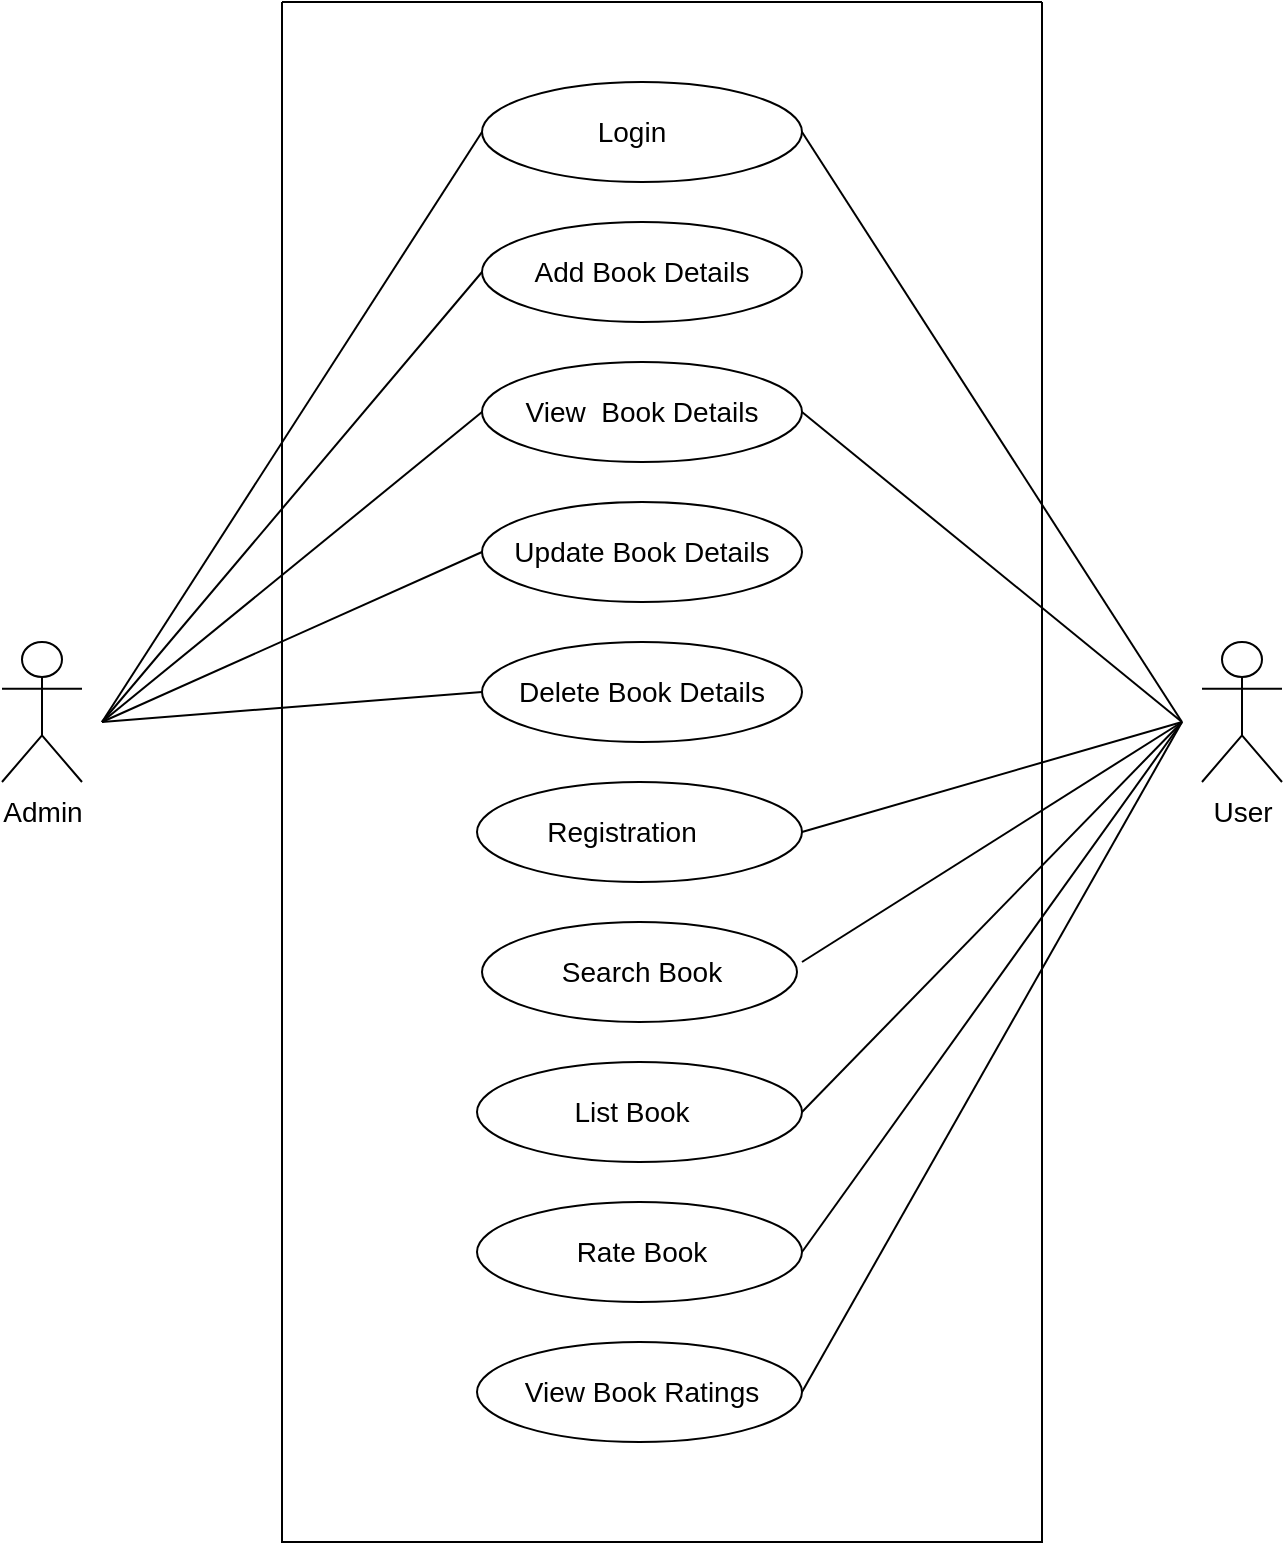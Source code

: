 <mxfile version="21.2.8" type="device">
  <diagram name="Page-1" id="KBkHB3DkIE4XC6OHQrXk">
    <mxGraphModel dx="780" dy="1604" grid="1" gridSize="10" guides="1" tooltips="1" connect="1" arrows="1" fold="1" page="1" pageScale="1" pageWidth="850" pageHeight="1100" math="0" shadow="0">
      <root>
        <mxCell id="0" />
        <mxCell id="1" parent="0" />
        <mxCell id="Ya70JgW7Q9rui5qCdIvf-1" value="" style="ellipse;whiteSpace=wrap;html=1;" vertex="1" parent="1">
          <mxGeometry x="320" y="150" width="160" height="50" as="geometry" />
        </mxCell>
        <mxCell id="Ya70JgW7Q9rui5qCdIvf-4" value="" style="ellipse;whiteSpace=wrap;html=1;" vertex="1" parent="1">
          <mxGeometry x="320" y="220" width="160" height="50" as="geometry" />
        </mxCell>
        <mxCell id="Ya70JgW7Q9rui5qCdIvf-5" value="" style="ellipse;whiteSpace=wrap;html=1;" vertex="1" parent="1">
          <mxGeometry x="320" y="80" width="160" height="50" as="geometry" />
        </mxCell>
        <mxCell id="Ya70JgW7Q9rui5qCdIvf-6" value="" style="ellipse;whiteSpace=wrap;html=1;" vertex="1" parent="1">
          <mxGeometry x="320" y="290" width="160" height="50" as="geometry" />
        </mxCell>
        <mxCell id="Ya70JgW7Q9rui5qCdIvf-7" value="" style="ellipse;whiteSpace=wrap;html=1;" vertex="1" parent="1">
          <mxGeometry x="317.5" y="360" width="162.5" height="50" as="geometry" />
        </mxCell>
        <mxCell id="Ya70JgW7Q9rui5qCdIvf-8" value="" style="ellipse;whiteSpace=wrap;html=1;" vertex="1" parent="1">
          <mxGeometry x="320" y="430" width="157.5" height="50" as="geometry" />
        </mxCell>
        <mxCell id="Ya70JgW7Q9rui5qCdIvf-9" value="" style="ellipse;whiteSpace=wrap;html=1;" vertex="1" parent="1">
          <mxGeometry x="317.5" y="500" width="162.5" height="50" as="geometry" />
        </mxCell>
        <mxCell id="Ya70JgW7Q9rui5qCdIvf-10" value="" style="ellipse;whiteSpace=wrap;html=1;" vertex="1" parent="1">
          <mxGeometry x="317.5" y="570" width="162.5" height="50" as="geometry" />
        </mxCell>
        <mxCell id="Ya70JgW7Q9rui5qCdIvf-11" value="&lt;font style=&quot;font-size: 14px;&quot;&gt;Add Book Details&lt;/font&gt;" style="text;html=1;strokeColor=none;fillColor=none;align=center;verticalAlign=middle;whiteSpace=wrap;rounded=0;" vertex="1" parent="1">
          <mxGeometry x="340" y="90" width="120" height="30" as="geometry" />
        </mxCell>
        <mxCell id="Ya70JgW7Q9rui5qCdIvf-12" value="&lt;font style=&quot;font-size: 14px;&quot;&gt;Update Book Details&lt;/font&gt;" style="text;html=1;strokeColor=none;fillColor=none;align=center;verticalAlign=middle;whiteSpace=wrap;rounded=0;" vertex="1" parent="1">
          <mxGeometry x="330" y="235" width="140" height="20" as="geometry" />
        </mxCell>
        <mxCell id="Ya70JgW7Q9rui5qCdIvf-13" value="&lt;font style=&quot;font-size: 14px;&quot;&gt;View&amp;nbsp; Book Details&lt;/font&gt;" style="text;html=1;strokeColor=none;fillColor=none;align=center;verticalAlign=middle;whiteSpace=wrap;rounded=0;" vertex="1" parent="1">
          <mxGeometry x="340" y="165" width="120" height="20" as="geometry" />
        </mxCell>
        <mxCell id="Ya70JgW7Q9rui5qCdIvf-14" value="&lt;font style=&quot;font-size: 14px;&quot;&gt;Search Book&lt;/font&gt;" style="text;html=1;strokeColor=none;fillColor=none;align=center;verticalAlign=middle;whiteSpace=wrap;rounded=0;" vertex="1" parent="1">
          <mxGeometry x="355" y="440" width="90" height="30" as="geometry" />
        </mxCell>
        <mxCell id="Ya70JgW7Q9rui5qCdIvf-16" value="&lt;font style=&quot;font-size: 14px;&quot;&gt;Delete Book Details&lt;/font&gt;" style="text;html=1;strokeColor=none;fillColor=none;align=center;verticalAlign=middle;whiteSpace=wrap;rounded=0;" vertex="1" parent="1">
          <mxGeometry x="330" y="300" width="140" height="30" as="geometry" />
        </mxCell>
        <mxCell id="Ya70JgW7Q9rui5qCdIvf-22" value="&lt;font style=&quot;font-size: 14px;&quot;&gt;Admin&lt;/font&gt;" style="shape=umlActor;verticalLabelPosition=bottom;verticalAlign=top;html=1;outlineConnect=0;" vertex="1" parent="1">
          <mxGeometry x="80" y="290" width="40" height="70" as="geometry" />
        </mxCell>
        <mxCell id="Ya70JgW7Q9rui5qCdIvf-23" value="&lt;font style=&quot;font-size: 14px;&quot;&gt;User&lt;/font&gt;" style="shape=umlActor;verticalLabelPosition=bottom;verticalAlign=top;html=1;outlineConnect=0;" vertex="1" parent="1">
          <mxGeometry x="680" y="290" width="40" height="70" as="geometry" />
        </mxCell>
        <mxCell id="Ya70JgW7Q9rui5qCdIvf-25" value="" style="endArrow=none;html=1;rounded=0;entryX=0;entryY=0.5;entryDx=0;entryDy=0;" edge="1" parent="1" target="Ya70JgW7Q9rui5qCdIvf-5">
          <mxGeometry width="50" height="50" relative="1" as="geometry">
            <mxPoint x="130" y="330" as="sourcePoint" />
            <mxPoint x="180" y="280" as="targetPoint" />
          </mxGeometry>
        </mxCell>
        <mxCell id="Ya70JgW7Q9rui5qCdIvf-26" value="" style="endArrow=none;html=1;rounded=0;entryX=0;entryY=0.5;entryDx=0;entryDy=0;" edge="1" parent="1" target="Ya70JgW7Q9rui5qCdIvf-1">
          <mxGeometry width="50" height="50" relative="1" as="geometry">
            <mxPoint x="130" y="330" as="sourcePoint" />
            <mxPoint x="310" y="180" as="targetPoint" />
          </mxGeometry>
        </mxCell>
        <mxCell id="Ya70JgW7Q9rui5qCdIvf-27" value="" style="endArrow=none;html=1;rounded=0;entryX=0;entryY=0.5;entryDx=0;entryDy=0;" edge="1" parent="1" target="Ya70JgW7Q9rui5qCdIvf-4">
          <mxGeometry width="50" height="50" relative="1" as="geometry">
            <mxPoint x="130" y="330" as="sourcePoint" />
            <mxPoint x="330" y="185" as="targetPoint" />
          </mxGeometry>
        </mxCell>
        <mxCell id="Ya70JgW7Q9rui5qCdIvf-28" value="" style="endArrow=none;html=1;rounded=0;entryX=0;entryY=0.5;entryDx=0;entryDy=0;" edge="1" parent="1" target="Ya70JgW7Q9rui5qCdIvf-6">
          <mxGeometry width="50" height="50" relative="1" as="geometry">
            <mxPoint x="130" y="330" as="sourcePoint" />
            <mxPoint x="330" y="255" as="targetPoint" />
          </mxGeometry>
        </mxCell>
        <mxCell id="Ya70JgW7Q9rui5qCdIvf-29" value="" style="endArrow=none;html=1;rounded=0;exitX=1;exitY=0.5;exitDx=0;exitDy=0;" edge="1" parent="1" source="Ya70JgW7Q9rui5qCdIvf-1">
          <mxGeometry width="50" height="50" relative="1" as="geometry">
            <mxPoint x="640" y="380" as="sourcePoint" />
            <mxPoint x="670" y="330" as="targetPoint" />
          </mxGeometry>
        </mxCell>
        <mxCell id="Ya70JgW7Q9rui5qCdIvf-32" value="" style="endArrow=none;html=1;rounded=0;" edge="1" parent="1">
          <mxGeometry width="50" height="50" relative="1" as="geometry">
            <mxPoint x="480" y="450" as="sourcePoint" />
            <mxPoint x="670" y="330" as="targetPoint" />
          </mxGeometry>
        </mxCell>
        <mxCell id="Ya70JgW7Q9rui5qCdIvf-33" value="" style="endArrow=none;html=1;rounded=0;exitX=1;exitY=0.5;exitDx=0;exitDy=0;" edge="1" parent="1" source="Ya70JgW7Q9rui5qCdIvf-7">
          <mxGeometry width="50" height="50" relative="1" as="geometry">
            <mxPoint x="620" y="380" as="sourcePoint" />
            <mxPoint x="670" y="330" as="targetPoint" />
          </mxGeometry>
        </mxCell>
        <mxCell id="Ya70JgW7Q9rui5qCdIvf-34" value="" style="endArrow=none;html=1;rounded=0;exitX=1;exitY=0.5;exitDx=0;exitDy=0;" edge="1" parent="1" source="Ya70JgW7Q9rui5qCdIvf-9">
          <mxGeometry width="50" height="50" relative="1" as="geometry">
            <mxPoint x="620" y="380" as="sourcePoint" />
            <mxPoint x="670" y="330" as="targetPoint" />
          </mxGeometry>
        </mxCell>
        <mxCell id="Ya70JgW7Q9rui5qCdIvf-35" value="" style="endArrow=none;html=1;rounded=0;exitX=1;exitY=0.5;exitDx=0;exitDy=0;" edge="1" parent="1" source="Ya70JgW7Q9rui5qCdIvf-10">
          <mxGeometry width="50" height="50" relative="1" as="geometry">
            <mxPoint x="620" y="390" as="sourcePoint" />
            <mxPoint x="670" y="330" as="targetPoint" />
          </mxGeometry>
        </mxCell>
        <mxCell id="Ya70JgW7Q9rui5qCdIvf-43" value="" style="ellipse;whiteSpace=wrap;html=1;" vertex="1" parent="1">
          <mxGeometry x="320" y="10" width="160" height="50" as="geometry" />
        </mxCell>
        <mxCell id="Ya70JgW7Q9rui5qCdIvf-44" value="&lt;font style=&quot;font-size: 14px;&quot;&gt;Login&lt;/font&gt;" style="text;html=1;strokeColor=none;fillColor=none;align=center;verticalAlign=middle;whiteSpace=wrap;rounded=0;" vertex="1" parent="1">
          <mxGeometry x="365" y="20" width="60" height="30" as="geometry" />
        </mxCell>
        <mxCell id="Ya70JgW7Q9rui5qCdIvf-45" value="" style="endArrow=none;html=1;rounded=0;entryX=0;entryY=0.5;entryDx=0;entryDy=0;" edge="1" parent="1" target="Ya70JgW7Q9rui5qCdIvf-43">
          <mxGeometry width="50" height="50" relative="1" as="geometry">
            <mxPoint x="130" y="330" as="sourcePoint" />
            <mxPoint x="210" y="140" as="targetPoint" />
          </mxGeometry>
        </mxCell>
        <mxCell id="Ya70JgW7Q9rui5qCdIvf-46" value="" style="endArrow=none;html=1;rounded=0;exitX=1;exitY=0.5;exitDx=0;exitDy=0;" edge="1" parent="1" source="Ya70JgW7Q9rui5qCdIvf-43">
          <mxGeometry width="50" height="50" relative="1" as="geometry">
            <mxPoint x="600" y="200" as="sourcePoint" />
            <mxPoint x="670" y="330" as="targetPoint" />
          </mxGeometry>
        </mxCell>
        <mxCell id="Ya70JgW7Q9rui5qCdIvf-47" value="" style="swimlane;startSize=0;" vertex="1" parent="1">
          <mxGeometry x="220" y="-30" width="380" height="770" as="geometry" />
        </mxCell>
        <mxCell id="Ya70JgW7Q9rui5qCdIvf-48" value="" style="ellipse;whiteSpace=wrap;html=1;" vertex="1" parent="Ya70JgW7Q9rui5qCdIvf-47">
          <mxGeometry x="97.5" y="670" width="162.5" height="50" as="geometry" />
        </mxCell>
        <mxCell id="Ya70JgW7Q9rui5qCdIvf-50" value="&lt;font style=&quot;font-size: 14px;&quot;&gt;View Book Ratings&lt;/font&gt;" style="text;html=1;strokeColor=none;fillColor=none;align=center;verticalAlign=middle;whiteSpace=wrap;rounded=0;" vertex="1" parent="Ya70JgW7Q9rui5qCdIvf-47">
          <mxGeometry x="120" y="680" width="120" height="30" as="geometry" />
        </mxCell>
        <mxCell id="Ya70JgW7Q9rui5qCdIvf-17" value="&lt;font style=&quot;font-size: 14px;&quot;&gt;Rate Book&lt;/font&gt;" style="text;html=1;strokeColor=none;fillColor=none;align=center;verticalAlign=middle;whiteSpace=wrap;rounded=0;" vertex="1" parent="Ya70JgW7Q9rui5qCdIvf-47">
          <mxGeometry x="145" y="610" width="70" height="30" as="geometry" />
        </mxCell>
        <mxCell id="Ya70JgW7Q9rui5qCdIvf-15" value="&lt;font style=&quot;font-size: 14px;&quot;&gt;List Book&lt;/font&gt;" style="text;html=1;strokeColor=none;fillColor=none;align=center;verticalAlign=middle;whiteSpace=wrap;rounded=0;" vertex="1" parent="Ya70JgW7Q9rui5qCdIvf-47">
          <mxGeometry x="145" y="540" width="60" height="30" as="geometry" />
        </mxCell>
        <mxCell id="Ya70JgW7Q9rui5qCdIvf-51" value="&lt;font style=&quot;font-size: 14px;&quot;&gt;Registration&lt;/font&gt;" style="text;html=1;strokeColor=none;fillColor=none;align=center;verticalAlign=middle;whiteSpace=wrap;rounded=0;" vertex="1" parent="Ya70JgW7Q9rui5qCdIvf-47">
          <mxGeometry x="140" y="400" width="60" height="30" as="geometry" />
        </mxCell>
        <mxCell id="Ya70JgW7Q9rui5qCdIvf-49" value="" style="endArrow=none;html=1;rounded=0;exitX=1;exitY=0.5;exitDx=0;exitDy=0;" edge="1" parent="1" source="Ya70JgW7Q9rui5qCdIvf-48">
          <mxGeometry width="50" height="50" relative="1" as="geometry">
            <mxPoint x="410" y="620" as="sourcePoint" />
            <mxPoint x="670" y="330" as="targetPoint" />
          </mxGeometry>
        </mxCell>
      </root>
    </mxGraphModel>
  </diagram>
</mxfile>
